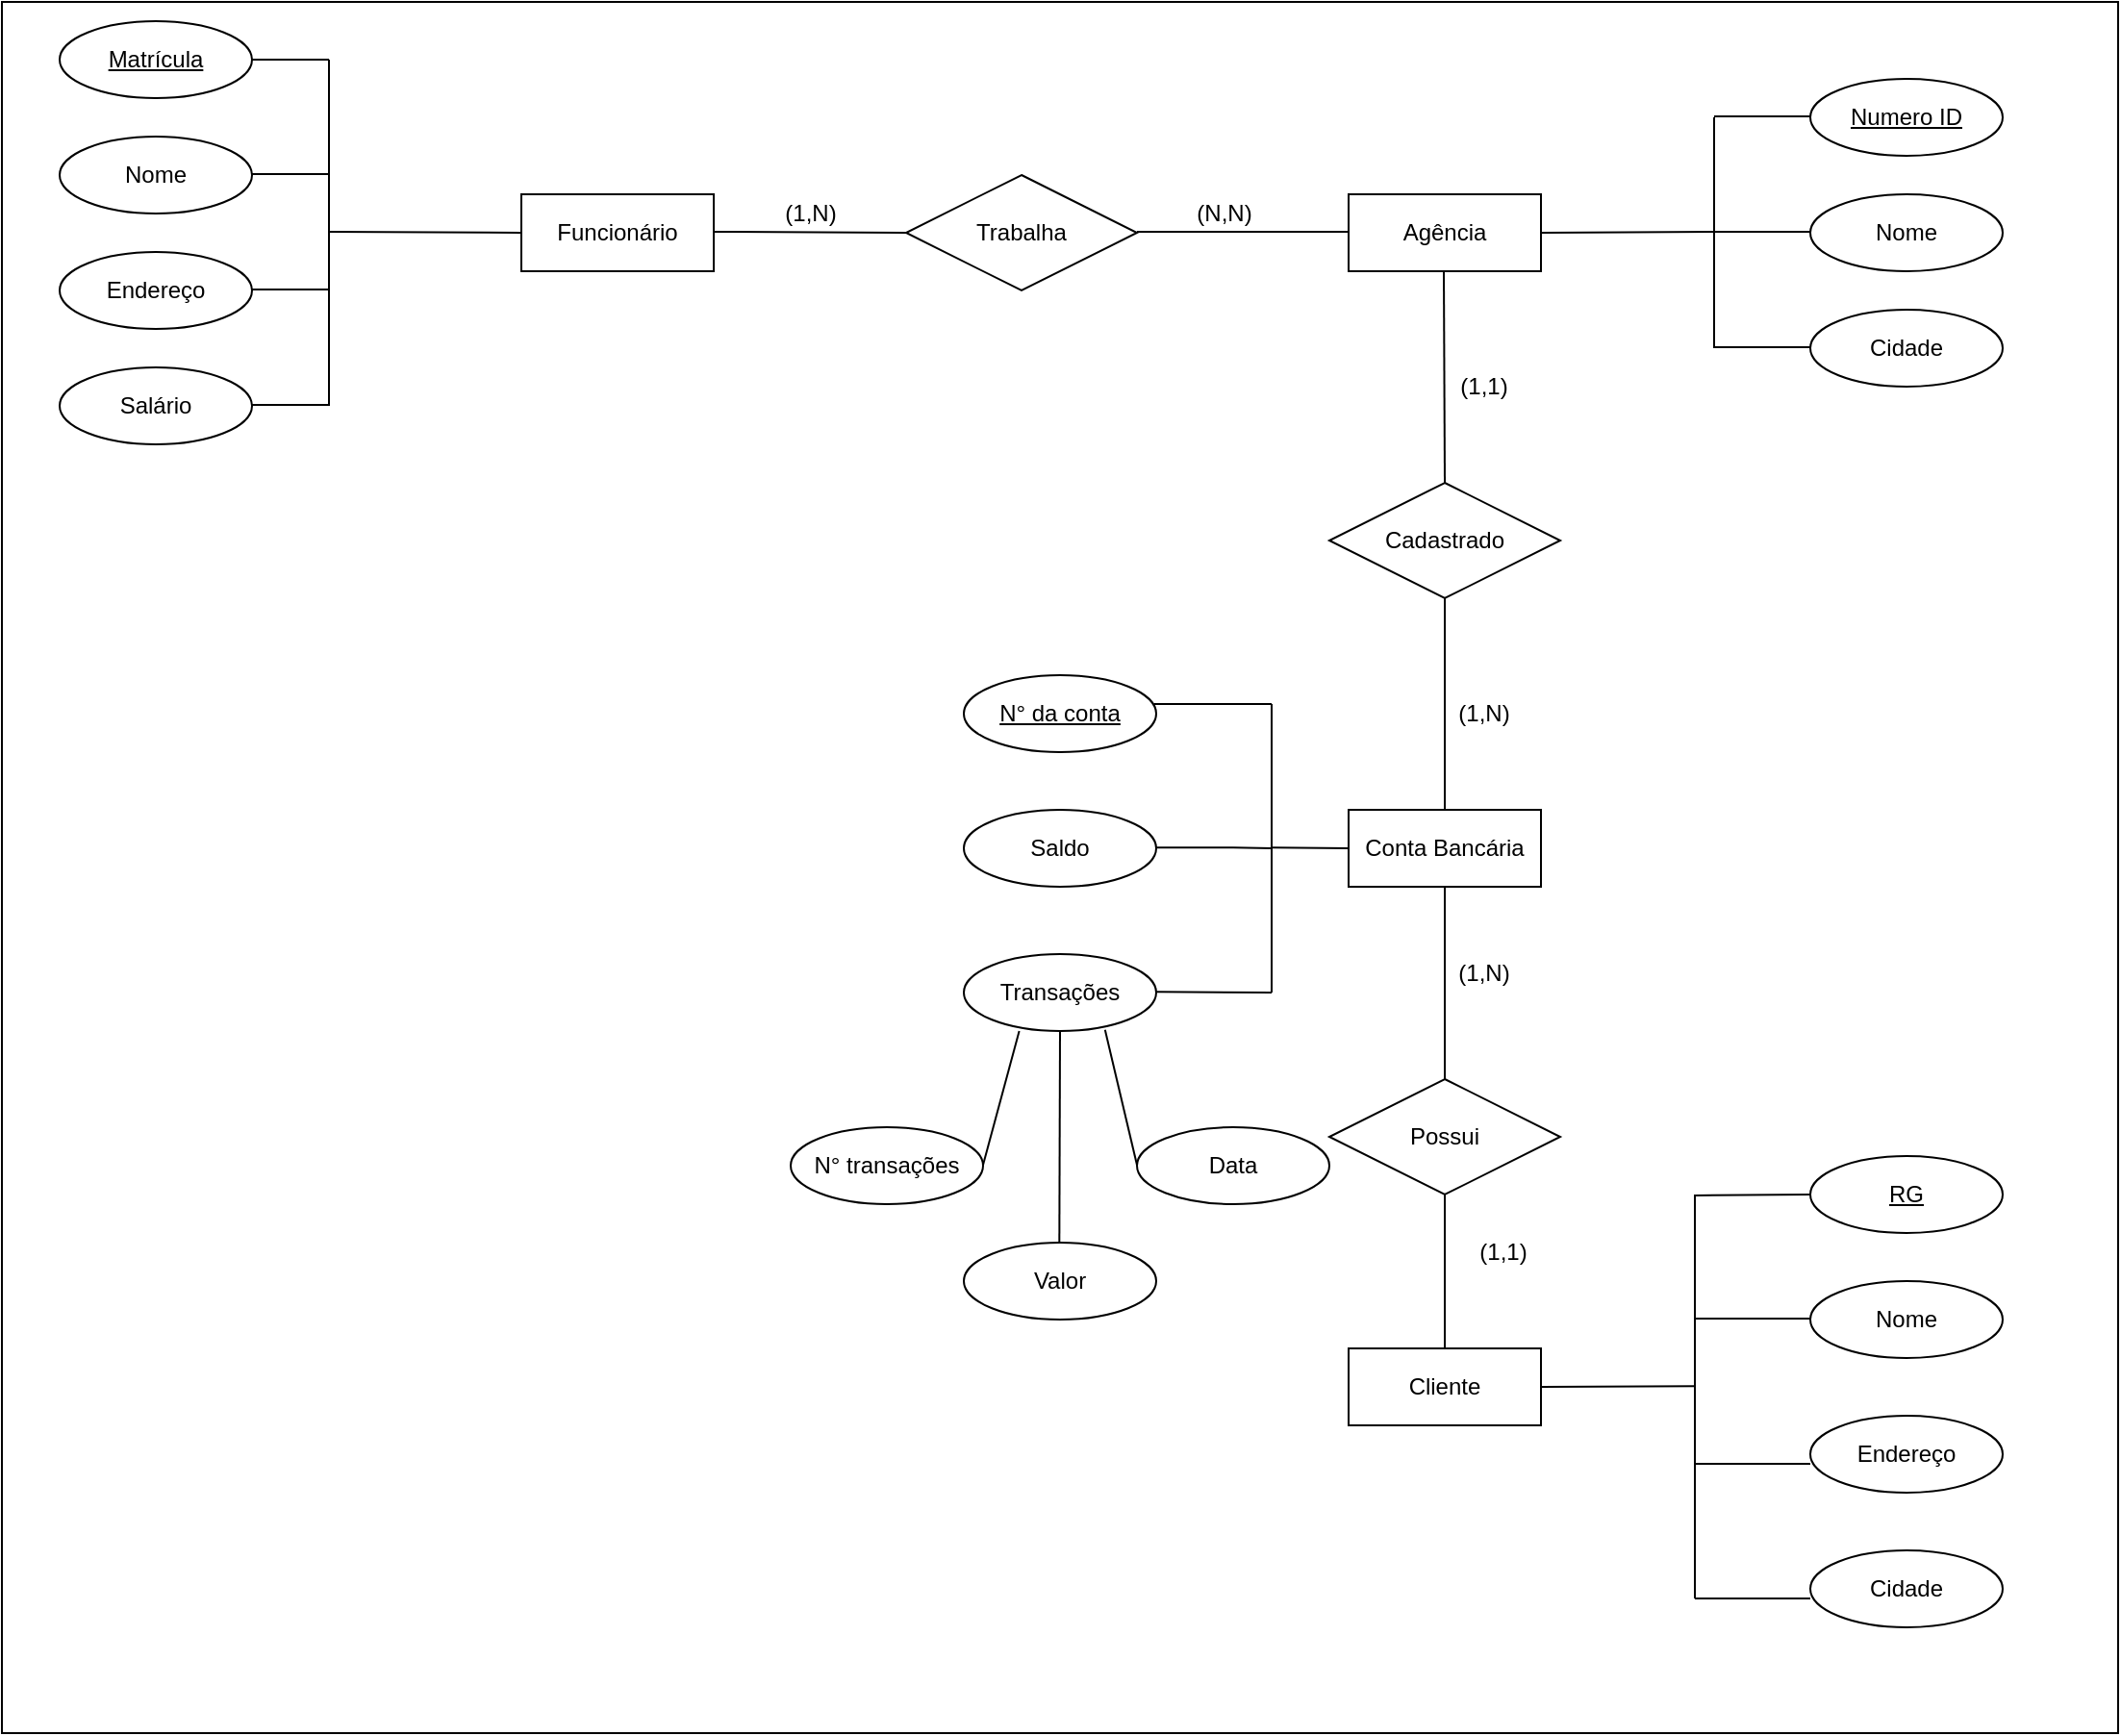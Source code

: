 <mxfile version="14.7.10" type="github">
  <diagram id="R2lEEEUBdFMjLlhIrx00" name="Page-1">
    <mxGraphModel dx="1248" dy="677" grid="1" gridSize="10" guides="1" tooltips="1" connect="1" arrows="1" fold="1" page="1" pageScale="1" pageWidth="1169" pageHeight="1654" math="0" shadow="0" extFonts="Permanent Marker^https://fonts.googleapis.com/css?family=Permanent+Marker">
      <root>
        <mxCell id="0" />
        <mxCell id="1" parent="0" />
        <mxCell id="-g3xx4oacssLbIQ0IJNj-2" value="" style="rounded=0;whiteSpace=wrap;html=1;" parent="1" vertex="1">
          <mxGeometry x="50" y="30" width="1100" height="900" as="geometry" />
        </mxCell>
        <mxCell id="jpdoez3AHedd-ekDQoxY-1" value="Agência" style="whiteSpace=wrap;html=1;align=center;" parent="1" vertex="1">
          <mxGeometry x="750" y="130" width="100" height="40" as="geometry" />
        </mxCell>
        <mxCell id="jpdoez3AHedd-ekDQoxY-5" value="Funcionário" style="whiteSpace=wrap;html=1;align=center;" parent="1" vertex="1">
          <mxGeometry x="320" y="130" width="100" height="40" as="geometry" />
        </mxCell>
        <mxCell id="jpdoez3AHedd-ekDQoxY-10" value="" style="endArrow=none;html=1;rounded=0;" parent="1" edge="1">
          <mxGeometry relative="1" as="geometry">
            <mxPoint x="220" y="60" as="sourcePoint" />
            <mxPoint x="220" y="240" as="targetPoint" />
          </mxGeometry>
        </mxCell>
        <mxCell id="jpdoez3AHedd-ekDQoxY-11" value="" style="endArrow=none;html=1;rounded=0;" parent="1" edge="1">
          <mxGeometry relative="1" as="geometry">
            <mxPoint x="170" y="119.5" as="sourcePoint" />
            <mxPoint x="220" y="119.5" as="targetPoint" />
          </mxGeometry>
        </mxCell>
        <mxCell id="jpdoez3AHedd-ekDQoxY-12" value="" style="endArrow=none;html=1;rounded=0;" parent="1" edge="1">
          <mxGeometry relative="1" as="geometry">
            <mxPoint x="170" y="239.5" as="sourcePoint" />
            <mxPoint x="220" y="239.5" as="targetPoint" />
          </mxGeometry>
        </mxCell>
        <mxCell id="jpdoez3AHedd-ekDQoxY-13" value="" style="endArrow=none;html=1;rounded=0;" parent="1" edge="1">
          <mxGeometry relative="1" as="geometry">
            <mxPoint x="170" y="179.5" as="sourcePoint" />
            <mxPoint x="220" y="179.5" as="targetPoint" />
          </mxGeometry>
        </mxCell>
        <mxCell id="jpdoez3AHedd-ekDQoxY-14" value="" style="endArrow=none;html=1;rounded=0;" parent="1" edge="1">
          <mxGeometry relative="1" as="geometry">
            <mxPoint x="170" y="60" as="sourcePoint" />
            <mxPoint x="220" y="60" as="targetPoint" />
          </mxGeometry>
        </mxCell>
        <mxCell id="jpdoez3AHedd-ekDQoxY-6" value="Nome" style="ellipse;whiteSpace=wrap;html=1;align=center;" parent="1" vertex="1">
          <mxGeometry x="80" y="100" width="100" height="40" as="geometry" />
        </mxCell>
        <mxCell id="jpdoez3AHedd-ekDQoxY-7" value="Matrícula" style="ellipse;whiteSpace=wrap;html=1;align=center;fontStyle=4;" parent="1" vertex="1">
          <mxGeometry x="80" y="40" width="100" height="40" as="geometry" />
        </mxCell>
        <mxCell id="jpdoez3AHedd-ekDQoxY-8" value="Endereço" style="ellipse;whiteSpace=wrap;html=1;align=center;" parent="1" vertex="1">
          <mxGeometry x="80" y="160" width="100" height="40" as="geometry" />
        </mxCell>
        <mxCell id="jpdoez3AHedd-ekDQoxY-9" value="Salário" style="ellipse;whiteSpace=wrap;html=1;align=center;" parent="1" vertex="1">
          <mxGeometry x="80" y="220" width="100" height="40" as="geometry" />
        </mxCell>
        <mxCell id="jpdoez3AHedd-ekDQoxY-15" value="" style="endArrow=none;html=1;rounded=0;" parent="1" edge="1">
          <mxGeometry relative="1" as="geometry">
            <mxPoint x="220" y="149.5" as="sourcePoint" />
            <mxPoint x="320" y="150" as="targetPoint" />
          </mxGeometry>
        </mxCell>
        <mxCell id="jpdoez3AHedd-ekDQoxY-16" value="" style="endArrow=none;html=1;rounded=0;" parent="1" edge="1">
          <mxGeometry relative="1" as="geometry">
            <mxPoint x="940" y="90" as="sourcePoint" />
            <mxPoint x="940" y="210" as="targetPoint" />
          </mxGeometry>
        </mxCell>
        <mxCell id="jpdoez3AHedd-ekDQoxY-18" value="" style="endArrow=none;html=1;rounded=0;" parent="1" edge="1">
          <mxGeometry relative="1" as="geometry">
            <mxPoint x="990" y="89.5" as="sourcePoint" />
            <mxPoint x="940" y="89.5" as="targetPoint" />
          </mxGeometry>
        </mxCell>
        <mxCell id="jpdoez3AHedd-ekDQoxY-19" value="" style="endArrow=none;html=1;rounded=0;" parent="1" edge="1">
          <mxGeometry relative="1" as="geometry">
            <mxPoint x="990" y="149.5" as="sourcePoint" />
            <mxPoint x="940" y="149.5" as="targetPoint" />
          </mxGeometry>
        </mxCell>
        <mxCell id="jpdoez3AHedd-ekDQoxY-20" value="" style="endArrow=none;html=1;rounded=0;" parent="1" edge="1">
          <mxGeometry relative="1" as="geometry">
            <mxPoint x="990" y="209.5" as="sourcePoint" />
            <mxPoint x="940" y="209.5" as="targetPoint" />
          </mxGeometry>
        </mxCell>
        <mxCell id="jpdoez3AHedd-ekDQoxY-2" value="Numero ID" style="ellipse;whiteSpace=wrap;html=1;align=center;fontStyle=4;direction=west;" parent="1" vertex="1">
          <mxGeometry x="990" y="70" width="100" height="40" as="geometry" />
        </mxCell>
        <mxCell id="jpdoez3AHedd-ekDQoxY-3" value="Nome" style="ellipse;whiteSpace=wrap;html=1;align=center;direction=west;" parent="1" vertex="1">
          <mxGeometry x="990" y="130" width="100" height="40" as="geometry" />
        </mxCell>
        <mxCell id="jpdoez3AHedd-ekDQoxY-4" value="Cidade" style="ellipse;whiteSpace=wrap;html=1;align=center;direction=west;" parent="1" vertex="1">
          <mxGeometry x="990" y="190" width="100" height="40" as="geometry" />
        </mxCell>
        <mxCell id="jpdoez3AHedd-ekDQoxY-22" value="Cliente" style="whiteSpace=wrap;html=1;align=center;" parent="1" vertex="1">
          <mxGeometry x="750" y="730" width="100" height="40" as="geometry" />
        </mxCell>
        <mxCell id="jpdoez3AHedd-ekDQoxY-23" value="RG" style="ellipse;whiteSpace=wrap;html=1;align=center;fontStyle=4;" parent="1" vertex="1">
          <mxGeometry x="990" y="630" width="100" height="40" as="geometry" />
        </mxCell>
        <mxCell id="jpdoez3AHedd-ekDQoxY-25" value="Nome" style="ellipse;whiteSpace=wrap;html=1;align=center;" parent="1" vertex="1">
          <mxGeometry x="990" y="695" width="100" height="40" as="geometry" />
        </mxCell>
        <mxCell id="jpdoez3AHedd-ekDQoxY-26" value="Endereço" style="ellipse;whiteSpace=wrap;html=1;align=center;" parent="1" vertex="1">
          <mxGeometry x="990" y="765" width="100" height="40" as="geometry" />
        </mxCell>
        <mxCell id="jpdoez3AHedd-ekDQoxY-27" value="Cidade" style="ellipse;whiteSpace=wrap;html=1;align=center;" parent="1" vertex="1">
          <mxGeometry x="990" y="835" width="100" height="40" as="geometry" />
        </mxCell>
        <mxCell id="jpdoez3AHedd-ekDQoxY-29" value="" style="endArrow=none;html=1;rounded=0;entryX=1;entryY=0.5;entryDx=0;entryDy=0;" parent="1" target="jpdoez3AHedd-ekDQoxY-1" edge="1">
          <mxGeometry relative="1" as="geometry">
            <mxPoint x="940" y="149.5" as="sourcePoint" />
            <mxPoint x="890" y="149.5" as="targetPoint" />
          </mxGeometry>
        </mxCell>
        <mxCell id="jpdoez3AHedd-ekDQoxY-30" value="Trabalha" style="shape=rhombus;perimeter=rhombusPerimeter;whiteSpace=wrap;html=1;align=center;" parent="1" vertex="1">
          <mxGeometry x="520" y="120" width="120" height="60" as="geometry" />
        </mxCell>
        <mxCell id="jpdoez3AHedd-ekDQoxY-32" value="" style="endArrow=none;html=1;rounded=0;" parent="1" edge="1">
          <mxGeometry relative="1" as="geometry">
            <mxPoint x="420" y="149.5" as="sourcePoint" />
            <mxPoint x="520" y="150" as="targetPoint" />
          </mxGeometry>
        </mxCell>
        <mxCell id="jpdoez3AHedd-ekDQoxY-33" value="" style="endArrow=none;html=1;rounded=0;" parent="1" edge="1">
          <mxGeometry relative="1" as="geometry">
            <mxPoint x="640" y="149.5" as="sourcePoint" />
            <mxPoint x="750" y="149.5" as="targetPoint" />
          </mxGeometry>
        </mxCell>
        <mxCell id="jpdoez3AHedd-ekDQoxY-35" value="(1,N)" style="text;html=1;align=center;verticalAlign=middle;resizable=0;points=[];autosize=1;strokeColor=none;" parent="1" vertex="1">
          <mxGeometry x="450" y="130" width="40" height="20" as="geometry" />
        </mxCell>
        <mxCell id="jpdoez3AHedd-ekDQoxY-36" value="(N,N)" style="text;html=1;align=center;verticalAlign=middle;resizable=0;points=[];autosize=1;strokeColor=none;" parent="1" vertex="1">
          <mxGeometry x="665" y="130" width="40" height="20" as="geometry" />
        </mxCell>
        <mxCell id="jpdoez3AHedd-ekDQoxY-38" value="Cadastrado" style="shape=rhombus;perimeter=rhombusPerimeter;whiteSpace=wrap;html=1;align=center;" parent="1" vertex="1">
          <mxGeometry x="740" y="280" width="120" height="60" as="geometry" />
        </mxCell>
        <mxCell id="jpdoez3AHedd-ekDQoxY-39" value="" style="endArrow=none;html=1;rounded=0;entryX=0.5;entryY=0;entryDx=0;entryDy=0;" parent="1" target="jpdoez3AHedd-ekDQoxY-38" edge="1">
          <mxGeometry relative="1" as="geometry">
            <mxPoint x="799.5" y="170" as="sourcePoint" />
            <mxPoint x="799.5" y="310" as="targetPoint" />
          </mxGeometry>
        </mxCell>
        <mxCell id="jpdoez3AHedd-ekDQoxY-41" value="(1,N)" style="text;html=1;align=center;verticalAlign=middle;resizable=0;points=[];autosize=1;strokeColor=none;" parent="1" vertex="1">
          <mxGeometry x="800" y="390" width="40" height="20" as="geometry" />
        </mxCell>
        <mxCell id="jpdoez3AHedd-ekDQoxY-42" value="(1,1)" style="text;html=1;align=center;verticalAlign=middle;resizable=0;points=[];autosize=1;strokeColor=none;" parent="1" vertex="1">
          <mxGeometry x="810" y="670" width="40" height="20" as="geometry" />
        </mxCell>
        <mxCell id="jpdoez3AHedd-ekDQoxY-43" value="" style="endArrow=none;html=1;rounded=0;" parent="1" edge="1">
          <mxGeometry relative="1" as="geometry">
            <mxPoint x="930" y="860" as="sourcePoint" />
            <mxPoint x="990" y="860" as="targetPoint" />
          </mxGeometry>
        </mxCell>
        <mxCell id="jpdoez3AHedd-ekDQoxY-44" value="" style="endArrow=none;html=1;rounded=0;" parent="1" edge="1">
          <mxGeometry relative="1" as="geometry">
            <mxPoint x="930" y="790" as="sourcePoint" />
            <mxPoint x="990" y="790" as="targetPoint" />
          </mxGeometry>
        </mxCell>
        <mxCell id="jpdoez3AHedd-ekDQoxY-45" value="" style="endArrow=none;html=1;rounded=0;" parent="1" edge="1">
          <mxGeometry relative="1" as="geometry">
            <mxPoint x="930" y="714.5" as="sourcePoint" />
            <mxPoint x="990" y="714.5" as="targetPoint" />
          </mxGeometry>
        </mxCell>
        <mxCell id="jpdoez3AHedd-ekDQoxY-46" value="" style="endArrow=none;html=1;rounded=0;" parent="1" edge="1">
          <mxGeometry relative="1" as="geometry">
            <mxPoint x="930" y="650.5" as="sourcePoint" />
            <mxPoint x="990" y="650" as="targetPoint" />
          </mxGeometry>
        </mxCell>
        <mxCell id="jpdoez3AHedd-ekDQoxY-48" value="" style="endArrow=none;html=1;rounded=0;" parent="1" edge="1">
          <mxGeometry relative="1" as="geometry">
            <mxPoint x="930" y="650" as="sourcePoint" />
            <mxPoint x="930" y="860" as="targetPoint" />
          </mxGeometry>
        </mxCell>
        <mxCell id="jpdoez3AHedd-ekDQoxY-49" value="" style="endArrow=none;html=1;rounded=0;exitX=1;exitY=0.5;exitDx=0;exitDy=0;" parent="1" source="jpdoez3AHedd-ekDQoxY-22" edge="1">
          <mxGeometry relative="1" as="geometry">
            <mxPoint x="870" y="749.66" as="sourcePoint" />
            <mxPoint x="930" y="749.66" as="targetPoint" />
          </mxGeometry>
        </mxCell>
        <mxCell id="jpdoez3AHedd-ekDQoxY-50" value="Conta Bancária" style="whiteSpace=wrap;html=1;align=center;" parent="1" vertex="1">
          <mxGeometry x="750" y="450" width="100" height="40" as="geometry" />
        </mxCell>
        <mxCell id="jpdoez3AHedd-ekDQoxY-51" value="N° da conta" style="ellipse;whiteSpace=wrap;html=1;align=center;fontStyle=4;" parent="1" vertex="1">
          <mxGeometry x="550" y="380" width="100" height="40" as="geometry" />
        </mxCell>
        <mxCell id="jpdoez3AHedd-ekDQoxY-52" value="Saldo" style="ellipse;whiteSpace=wrap;html=1;align=center;" parent="1" vertex="1">
          <mxGeometry x="550" y="450" width="100" height="40" as="geometry" />
        </mxCell>
        <mxCell id="jpdoez3AHedd-ekDQoxY-56" value="Transações" style="ellipse;whiteSpace=wrap;html=1;align=center;" parent="1" vertex="1">
          <mxGeometry x="550" y="525" width="100" height="40" as="geometry" />
        </mxCell>
        <mxCell id="jpdoez3AHedd-ekDQoxY-57" value="N° transações" style="ellipse;whiteSpace=wrap;html=1;align=center;" parent="1" vertex="1">
          <mxGeometry x="460" y="615" width="100" height="40" as="geometry" />
        </mxCell>
        <mxCell id="jpdoez3AHedd-ekDQoxY-58" value="Data" style="ellipse;whiteSpace=wrap;html=1;align=center;" parent="1" vertex="1">
          <mxGeometry x="640" y="615" width="100" height="40" as="geometry" />
        </mxCell>
        <mxCell id="jpdoez3AHedd-ekDQoxY-59" value="Valor" style="ellipse;whiteSpace=wrap;html=1;align=center;" parent="1" vertex="1">
          <mxGeometry x="550" y="675" width="100" height="40" as="geometry" />
        </mxCell>
        <mxCell id="jpdoez3AHedd-ekDQoxY-62" value="" style="endArrow=none;html=1;rounded=0;entryX=0.288;entryY=1.001;entryDx=0;entryDy=0;entryPerimeter=0;" parent="1" target="jpdoez3AHedd-ekDQoxY-56" edge="1">
          <mxGeometry relative="1" as="geometry">
            <mxPoint x="560" y="634.66" as="sourcePoint" />
            <mxPoint x="630" y="634.66" as="targetPoint" />
          </mxGeometry>
        </mxCell>
        <mxCell id="jpdoez3AHedd-ekDQoxY-63" value="" style="endArrow=none;html=1;rounded=0;exitX=0.734;exitY=0.985;exitDx=0;exitDy=0;exitPerimeter=0;" parent="1" source="jpdoez3AHedd-ekDQoxY-56" edge="1">
          <mxGeometry relative="1" as="geometry">
            <mxPoint x="580" y="634.66" as="sourcePoint" />
            <mxPoint x="640" y="634.66" as="targetPoint" />
          </mxGeometry>
        </mxCell>
        <mxCell id="jpdoez3AHedd-ekDQoxY-64" value="" style="endArrow=none;html=1;rounded=0;entryX=0.5;entryY=1;entryDx=0;entryDy=0;" parent="1" target="jpdoez3AHedd-ekDQoxY-56" edge="1">
          <mxGeometry relative="1" as="geometry">
            <mxPoint x="599.66" y="675" as="sourcePoint" />
            <mxPoint x="599.66" y="605" as="targetPoint" />
          </mxGeometry>
        </mxCell>
        <mxCell id="jpdoez3AHedd-ekDQoxY-65" value="" style="endArrow=none;html=1;rounded=0;" parent="1" edge="1">
          <mxGeometry relative="1" as="geometry">
            <mxPoint x="650" y="544.66" as="sourcePoint" />
            <mxPoint x="710" y="545" as="targetPoint" />
          </mxGeometry>
        </mxCell>
        <mxCell id="jpdoez3AHedd-ekDQoxY-66" value="" style="endArrow=none;html=1;rounded=0;" parent="1" edge="1">
          <mxGeometry relative="1" as="geometry">
            <mxPoint x="710" y="395" as="sourcePoint" />
            <mxPoint x="710" y="545" as="targetPoint" />
          </mxGeometry>
        </mxCell>
        <mxCell id="jpdoez3AHedd-ekDQoxY-67" value="" style="endArrow=none;html=1;rounded=0;" parent="1" edge="1">
          <mxGeometry relative="1" as="geometry">
            <mxPoint x="650" y="469.66" as="sourcePoint" />
            <mxPoint x="710" y="470" as="targetPoint" />
            <Array as="points">
              <mxPoint x="690" y="469.66" />
            </Array>
          </mxGeometry>
        </mxCell>
        <mxCell id="jpdoez3AHedd-ekDQoxY-68" value="" style="endArrow=none;html=1;rounded=0;exitX=0.988;exitY=0.375;exitDx=0;exitDy=0;exitPerimeter=0;" parent="1" source="jpdoez3AHedd-ekDQoxY-51" edge="1">
          <mxGeometry relative="1" as="geometry">
            <mxPoint x="650" y="395" as="sourcePoint" />
            <mxPoint x="710" y="395" as="targetPoint" />
          </mxGeometry>
        </mxCell>
        <mxCell id="jpdoez3AHedd-ekDQoxY-69" value="" style="endArrow=none;html=1;rounded=0;" parent="1" edge="1">
          <mxGeometry relative="1" as="geometry">
            <mxPoint x="710" y="469.66" as="sourcePoint" />
            <mxPoint x="750" y="470" as="targetPoint" />
          </mxGeometry>
        </mxCell>
        <mxCell id="jpdoez3AHedd-ekDQoxY-71" value="(1,N)" style="text;html=1;align=center;verticalAlign=middle;resizable=0;points=[];autosize=1;strokeColor=none;" parent="1" vertex="1">
          <mxGeometry x="800" y="525" width="40" height="20" as="geometry" />
        </mxCell>
        <mxCell id="zG_ZTPRzpLrPAmrK-7Hl-1" value="" style="endArrow=none;html=1;rounded=0;exitX=0.5;exitY=0;exitDx=0;exitDy=0;entryX=0.5;entryY=1;entryDx=0;entryDy=0;" edge="1" parent="1" source="jpdoez3AHedd-ekDQoxY-50" target="jpdoez3AHedd-ekDQoxY-38">
          <mxGeometry relative="1" as="geometry">
            <mxPoint x="805" y="430" as="sourcePoint" />
            <mxPoint x="965" y="430" as="targetPoint" />
          </mxGeometry>
        </mxCell>
        <mxCell id="zG_ZTPRzpLrPAmrK-7Hl-2" value="" style="endArrow=none;html=1;rounded=0;exitX=0.5;exitY=0;exitDx=0;exitDy=0;" edge="1" parent="1" source="jpdoez3AHedd-ekDQoxY-22">
          <mxGeometry relative="1" as="geometry">
            <mxPoint x="770" y="619.5" as="sourcePoint" />
            <mxPoint x="800" y="650" as="targetPoint" />
          </mxGeometry>
        </mxCell>
        <mxCell id="zG_ZTPRzpLrPAmrK-7Hl-3" value="Possui" style="shape=rhombus;perimeter=rhombusPerimeter;whiteSpace=wrap;html=1;align=center;" vertex="1" parent="1">
          <mxGeometry x="740" y="590" width="120" height="60" as="geometry" />
        </mxCell>
        <mxCell id="zG_ZTPRzpLrPAmrK-7Hl-4" value="" style="endArrow=none;html=1;rounded=0;exitX=0.5;exitY=0;exitDx=0;exitDy=0;entryX=0.5;entryY=1;entryDx=0;entryDy=0;" edge="1" parent="1" source="zG_ZTPRzpLrPAmrK-7Hl-3" target="jpdoez3AHedd-ekDQoxY-50">
          <mxGeometry relative="1" as="geometry">
            <mxPoint x="790" y="580" as="sourcePoint" />
            <mxPoint x="950" y="580" as="targetPoint" />
          </mxGeometry>
        </mxCell>
        <mxCell id="zG_ZTPRzpLrPAmrK-7Hl-6" value="(1,1)" style="text;html=1;align=center;verticalAlign=middle;resizable=0;points=[];autosize=1;strokeColor=none;" vertex="1" parent="1">
          <mxGeometry x="800" y="220" width="40" height="20" as="geometry" />
        </mxCell>
      </root>
    </mxGraphModel>
  </diagram>
</mxfile>
